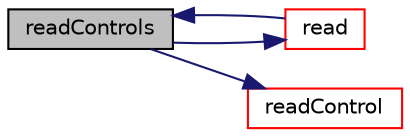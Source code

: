 digraph "readControls"
{
  bgcolor="transparent";
  edge [fontname="Helvetica",fontsize="10",labelfontname="Helvetica",labelfontsize="10"];
  node [fontname="Helvetica",fontsize="10",shape=record];
  rankdir="LR";
  Node311 [label="readControls",height=0.2,width=0.4,color="black", fillcolor="grey75", style="filled", fontcolor="black"];
  Node311 -> Node312 [color="midnightblue",fontsize="10",style="solid",fontname="Helvetica"];
  Node312 [label="read",height=0.2,width=0.4,color="red",URL="$a28109.html#a3ec88212ccd803105175cbbf682fc9ab",tooltip="Read and reset the solver parameters from the given dictionary. "];
  Node312 -> Node311 [color="midnightblue",fontsize="10",style="solid",fontname="Helvetica"];
  Node311 -> Node346 [color="midnightblue",fontsize="10",style="solid",fontname="Helvetica"];
  Node346 [label="readControl",height=0.2,width=0.4,color="red",URL="$a28109.html#a4a542787fdcaf343774cf0bd24580b30",tooltip="Read a control parameter from controlDict. "];
}
